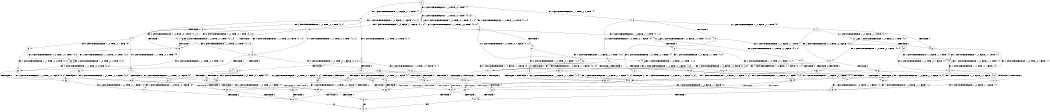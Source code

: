 digraph BCG {
size = "7, 10.5";
center = TRUE;
node [shape = circle];
0 [peripheries = 2];
0 -> 1 [label = "EX !1 !ATOMIC_EXCH_BRANCH (1, +0, FALSE, +1, 1, FALSE) !{}"];
0 -> 2 [label = "EX !2 !ATOMIC_EXCH_BRANCH (1, +0, TRUE, +0, 1, TRUE) !{}"];
0 -> 3 [label = "EX !0 !ATOMIC_EXCH_BRANCH (1, +1, TRUE, +0, 2, TRUE) !{}"];
1 -> 4 [label = "TERMINATE !1"];
1 -> 5 [label = "EX !2 !ATOMIC_EXCH_BRANCH (1, +0, TRUE, +0, 1, TRUE) !{0, 1}"];
1 -> 6 [label = "EX !0 !ATOMIC_EXCH_BRANCH (1, +1, TRUE, +0, 2, TRUE) !{0, 1}"];
2 -> 7 [label = "EX !1 !ATOMIC_EXCH_BRANCH (1, +0, FALSE, +1, 1, FALSE) !{0, 1, 2}"];
2 -> 8 [label = "EX !0 !ATOMIC_EXCH_BRANCH (1, +1, TRUE, +0, 2, TRUE) !{0, 1, 2}"];
2 -> 9 [label = "EX !2 !ATOMIC_EXCH_BRANCH (1, +0, TRUE, +0, 1, TRUE) !{0, 1, 2}"];
3 -> 10 [label = "TERMINATE !0"];
3 -> 11 [label = "EX !1 !ATOMIC_EXCH_BRANCH (1, +0, FALSE, +1, 1, TRUE) !{0}"];
3 -> 12 [label = "EX !2 !ATOMIC_EXCH_BRANCH (1, +0, TRUE, +0, 1, FALSE) !{0}"];
4 -> 13 [label = "EX !2 !ATOMIC_EXCH_BRANCH (1, +0, TRUE, +0, 1, TRUE) !{0}"];
4 -> 14 [label = "EX !0 !ATOMIC_EXCH_BRANCH (1, +1, TRUE, +0, 2, TRUE) !{0}"];
5 -> 15 [label = "TERMINATE !1"];
5 -> 16 [label = "EX !0 !ATOMIC_EXCH_BRANCH (1, +1, TRUE, +0, 2, TRUE) !{0, 1, 2}"];
5 -> 17 [label = "EX !2 !ATOMIC_EXCH_BRANCH (1, +0, TRUE, +0, 1, TRUE) !{0, 1, 2}"];
6 -> 18 [label = "TERMINATE !1"];
6 -> 19 [label = "TERMINATE !0"];
6 -> 20 [label = "EX !2 !ATOMIC_EXCH_BRANCH (1, +0, TRUE, +0, 1, FALSE) !{0, 1}"];
7 -> 15 [label = "TERMINATE !1"];
7 -> 16 [label = "EX !0 !ATOMIC_EXCH_BRANCH (1, +1, TRUE, +0, 2, TRUE) !{0, 1, 2}"];
7 -> 17 [label = "EX !2 !ATOMIC_EXCH_BRANCH (1, +0, TRUE, +0, 1, TRUE) !{0, 1, 2}"];
8 -> 21 [label = "TERMINATE !0"];
8 -> 22 [label = "EX !1 !ATOMIC_EXCH_BRANCH (1, +0, FALSE, +1, 1, TRUE) !{0, 1, 2}"];
8 -> 23 [label = "EX !2 !ATOMIC_EXCH_BRANCH (1, +0, TRUE, +0, 1, FALSE) !{0, 1, 2}"];
9 -> 7 [label = "EX !1 !ATOMIC_EXCH_BRANCH (1, +0, FALSE, +1, 1, FALSE) !{0, 1, 2}"];
9 -> 8 [label = "EX !0 !ATOMIC_EXCH_BRANCH (1, +1, TRUE, +0, 2, TRUE) !{0, 1, 2}"];
9 -> 9 [label = "EX !2 !ATOMIC_EXCH_BRANCH (1, +0, TRUE, +0, 1, TRUE) !{0, 1, 2}"];
10 -> 24 [label = "EX !1 !ATOMIC_EXCH_BRANCH (1, +0, FALSE, +1, 1, TRUE) !{}"];
10 -> 25 [label = "EX !2 !ATOMIC_EXCH_BRANCH (1, +0, TRUE, +0, 1, FALSE) !{}"];
11 -> 26 [label = "TERMINATE !0"];
11 -> 27 [label = "EX !2 !ATOMIC_EXCH_BRANCH (1, +0, TRUE, +0, 1, FALSE) !{0, 1}"];
11 -> 28 [label = "EX !1 !ATOMIC_EXCH_BRANCH (1, +0, FALSE, +1, 1, TRUE) !{0, 1}"];
12 -> 29 [label = "TERMINATE !2"];
12 -> 30 [label = "TERMINATE !0"];
12 -> 31 [label = "EX !1 !ATOMIC_EXCH_BRANCH (1, +0, FALSE, +1, 1, FALSE) !{0, 1, 2}"];
13 -> 32 [label = "EX !0 !ATOMIC_EXCH_BRANCH (1, +1, TRUE, +0, 2, TRUE) !{0, 2}"];
13 -> 33 [label = "EX !2 !ATOMIC_EXCH_BRANCH (1, +0, TRUE, +0, 1, TRUE) !{0, 2}"];
14 -> 34 [label = "TERMINATE !0"];
14 -> 35 [label = "EX !2 !ATOMIC_EXCH_BRANCH (1, +0, TRUE, +0, 1, FALSE) !{0}"];
15 -> 32 [label = "EX !0 !ATOMIC_EXCH_BRANCH (1, +1, TRUE, +0, 2, TRUE) !{0, 2}"];
15 -> 33 [label = "EX !2 !ATOMIC_EXCH_BRANCH (1, +0, TRUE, +0, 1, TRUE) !{0, 2}"];
16 -> 36 [label = "TERMINATE !1"];
16 -> 37 [label = "TERMINATE !0"];
16 -> 38 [label = "EX !2 !ATOMIC_EXCH_BRANCH (1, +0, TRUE, +0, 1, FALSE) !{0, 1, 2}"];
17 -> 15 [label = "TERMINATE !1"];
17 -> 16 [label = "EX !0 !ATOMIC_EXCH_BRANCH (1, +1, TRUE, +0, 2, TRUE) !{0, 1, 2}"];
17 -> 17 [label = "EX !2 !ATOMIC_EXCH_BRANCH (1, +0, TRUE, +0, 1, TRUE) !{0, 1, 2}"];
18 -> 34 [label = "TERMINATE !0"];
18 -> 35 [label = "EX !2 !ATOMIC_EXCH_BRANCH (1, +0, TRUE, +0, 1, FALSE) !{0}"];
19 -> 39 [label = "TERMINATE !1"];
19 -> 40 [label = "EX !2 !ATOMIC_EXCH_BRANCH (1, +0, TRUE, +0, 1, FALSE) !{1}"];
20 -> 41 [label = "TERMINATE !1"];
20 -> 42 [label = "TERMINATE !2"];
20 -> 43 [label = "TERMINATE !0"];
21 -> 44 [label = "EX !1 !ATOMIC_EXCH_BRANCH (1, +0, FALSE, +1, 1, TRUE) !{1, 2}"];
21 -> 45 [label = "EX !2 !ATOMIC_EXCH_BRANCH (1, +0, TRUE, +0, 1, FALSE) !{1, 2}"];
22 -> 46 [label = "TERMINATE !0"];
22 -> 47 [label = "EX !2 !ATOMIC_EXCH_BRANCH (1, +0, TRUE, +0, 1, FALSE) !{0, 1, 2}"];
22 -> 22 [label = "EX !1 !ATOMIC_EXCH_BRANCH (1, +0, FALSE, +1, 1, TRUE) !{0, 1, 2}"];
23 -> 29 [label = "TERMINATE !2"];
23 -> 30 [label = "TERMINATE !0"];
23 -> 31 [label = "EX !1 !ATOMIC_EXCH_BRANCH (1, +0, FALSE, +1, 1, FALSE) !{0, 1, 2}"];
24 -> 48 [label = "EX !2 !ATOMIC_EXCH_BRANCH (1, +0, TRUE, +0, 1, FALSE) !{1}"];
24 -> 49 [label = "EX !1 !ATOMIC_EXCH_BRANCH (1, +0, FALSE, +1, 1, TRUE) !{1}"];
25 -> 50 [label = "TERMINATE !2"];
25 -> 51 [label = "EX !1 !ATOMIC_EXCH_BRANCH (1, +0, FALSE, +1, 1, FALSE) !{1, 2}"];
26 -> 48 [label = "EX !2 !ATOMIC_EXCH_BRANCH (1, +0, TRUE, +0, 1, FALSE) !{1}"];
26 -> 49 [label = "EX !1 !ATOMIC_EXCH_BRANCH (1, +0, FALSE, +1, 1, TRUE) !{1}"];
27 -> 52 [label = "TERMINATE !2"];
27 -> 53 [label = "TERMINATE !0"];
27 -> 31 [label = "EX !1 !ATOMIC_EXCH_BRANCH (1, +0, FALSE, +1, 1, FALSE) !{0, 1, 2}"];
28 -> 26 [label = "TERMINATE !0"];
28 -> 27 [label = "EX !2 !ATOMIC_EXCH_BRANCH (1, +0, TRUE, +0, 1, FALSE) !{0, 1}"];
28 -> 28 [label = "EX !1 !ATOMIC_EXCH_BRANCH (1, +0, FALSE, +1, 1, TRUE) !{0, 1}"];
29 -> 54 [label = "TERMINATE !0"];
29 -> 55 [label = "EX !1 !ATOMIC_EXCH_BRANCH (1, +0, FALSE, +1, 1, FALSE) !{0, 1}"];
30 -> 50 [label = "TERMINATE !2"];
30 -> 51 [label = "EX !1 !ATOMIC_EXCH_BRANCH (1, +0, FALSE, +1, 1, FALSE) !{1, 2}"];
31 -> 41 [label = "TERMINATE !1"];
31 -> 42 [label = "TERMINATE !2"];
31 -> 43 [label = "TERMINATE !0"];
32 -> 56 [label = "TERMINATE !0"];
32 -> 57 [label = "EX !2 !ATOMIC_EXCH_BRANCH (1, +0, TRUE, +0, 1, FALSE) !{0, 2}"];
33 -> 32 [label = "EX !0 !ATOMIC_EXCH_BRANCH (1, +1, TRUE, +0, 2, TRUE) !{0, 2}"];
33 -> 33 [label = "EX !2 !ATOMIC_EXCH_BRANCH (1, +0, TRUE, +0, 1, TRUE) !{0, 2}"];
34 -> 58 [label = "EX !2 !ATOMIC_EXCH_BRANCH (1, +0, TRUE, +0, 1, FALSE) !{}"];
35 -> 59 [label = "TERMINATE !2"];
35 -> 60 [label = "TERMINATE !0"];
36 -> 56 [label = "TERMINATE !0"];
36 -> 57 [label = "EX !2 !ATOMIC_EXCH_BRANCH (1, +0, TRUE, +0, 1, FALSE) !{0, 2}"];
37 -> 61 [label = "TERMINATE !1"];
37 -> 62 [label = "EX !2 !ATOMIC_EXCH_BRANCH (1, +0, TRUE, +0, 1, FALSE) !{1, 2}"];
38 -> 41 [label = "TERMINATE !1"];
38 -> 42 [label = "TERMINATE !2"];
38 -> 43 [label = "TERMINATE !0"];
39 -> 58 [label = "EX !2 !ATOMIC_EXCH_BRANCH (1, +0, TRUE, +0, 1, FALSE) !{}"];
40 -> 63 [label = "TERMINATE !1"];
40 -> 64 [label = "TERMINATE !2"];
41 -> 59 [label = "TERMINATE !2"];
41 -> 60 [label = "TERMINATE !0"];
42 -> 65 [label = "TERMINATE !1"];
42 -> 66 [label = "TERMINATE !0"];
43 -> 63 [label = "TERMINATE !1"];
43 -> 64 [label = "TERMINATE !2"];
44 -> 67 [label = "EX !2 !ATOMIC_EXCH_BRANCH (1, +0, TRUE, +0, 1, FALSE) !{1, 2}"];
44 -> 44 [label = "EX !1 !ATOMIC_EXCH_BRANCH (1, +0, FALSE, +1, 1, TRUE) !{1, 2}"];
45 -> 50 [label = "TERMINATE !2"];
45 -> 51 [label = "EX !1 !ATOMIC_EXCH_BRANCH (1, +0, FALSE, +1, 1, FALSE) !{1, 2}"];
46 -> 67 [label = "EX !2 !ATOMIC_EXCH_BRANCH (1, +0, TRUE, +0, 1, FALSE) !{1, 2}"];
46 -> 44 [label = "EX !1 !ATOMIC_EXCH_BRANCH (1, +0, FALSE, +1, 1, TRUE) !{1, 2}"];
47 -> 52 [label = "TERMINATE !2"];
47 -> 53 [label = "TERMINATE !0"];
47 -> 31 [label = "EX !1 !ATOMIC_EXCH_BRANCH (1, +0, FALSE, +1, 1, FALSE) !{0, 1, 2}"];
48 -> 68 [label = "TERMINATE !2"];
48 -> 51 [label = "EX !1 !ATOMIC_EXCH_BRANCH (1, +0, FALSE, +1, 1, FALSE) !{1, 2}"];
49 -> 48 [label = "EX !2 !ATOMIC_EXCH_BRANCH (1, +0, TRUE, +0, 1, FALSE) !{1}"];
49 -> 49 [label = "EX !1 !ATOMIC_EXCH_BRANCH (1, +0, FALSE, +1, 1, TRUE) !{1}"];
50 -> 69 [label = "EX !1 !ATOMIC_EXCH_BRANCH (1, +0, FALSE, +1, 1, FALSE) !{1}"];
51 -> 63 [label = "TERMINATE !1"];
51 -> 64 [label = "TERMINATE !2"];
52 -> 70 [label = "TERMINATE !0"];
52 -> 55 [label = "EX !1 !ATOMIC_EXCH_BRANCH (1, +0, FALSE, +1, 1, FALSE) !{0, 1}"];
53 -> 68 [label = "TERMINATE !2"];
53 -> 51 [label = "EX !1 !ATOMIC_EXCH_BRANCH (1, +0, FALSE, +1, 1, FALSE) !{1, 2}"];
54 -> 69 [label = "EX !1 !ATOMIC_EXCH_BRANCH (1, +0, FALSE, +1, 1, FALSE) !{1}"];
55 -> 65 [label = "TERMINATE !1"];
55 -> 66 [label = "TERMINATE !0"];
56 -> 71 [label = "EX !2 !ATOMIC_EXCH_BRANCH (1, +0, TRUE, +0, 1, FALSE) !{2}"];
57 -> 59 [label = "TERMINATE !2"];
57 -> 60 [label = "TERMINATE !0"];
58 -> 72 [label = "TERMINATE !2"];
59 -> 73 [label = "TERMINATE !0"];
60 -> 72 [label = "TERMINATE !2"];
61 -> 71 [label = "EX !2 !ATOMIC_EXCH_BRANCH (1, +0, TRUE, +0, 1, FALSE) !{2}"];
62 -> 63 [label = "TERMINATE !1"];
62 -> 64 [label = "TERMINATE !2"];
63 -> 72 [label = "TERMINATE !2"];
64 -> 74 [label = "TERMINATE !1"];
65 -> 73 [label = "TERMINATE !0"];
66 -> 74 [label = "TERMINATE !1"];
67 -> 68 [label = "TERMINATE !2"];
67 -> 51 [label = "EX !1 !ATOMIC_EXCH_BRANCH (1, +0, FALSE, +1, 1, FALSE) !{1, 2}"];
68 -> 69 [label = "EX !1 !ATOMIC_EXCH_BRANCH (1, +0, FALSE, +1, 1, FALSE) !{1}"];
69 -> 74 [label = "TERMINATE !1"];
70 -> 69 [label = "EX !1 !ATOMIC_EXCH_BRANCH (1, +0, FALSE, +1, 1, FALSE) !{1}"];
71 -> 72 [label = "TERMINATE !2"];
72 -> 75 [label = "exit"];
73 -> 75 [label = "exit"];
74 -> 75 [label = "exit"];
}
